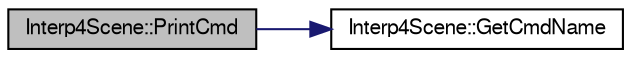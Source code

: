 digraph "Interp4Scene::PrintCmd"
{
  edge [fontname="FreeSans",fontsize="10",labelfontname="FreeSans",labelfontsize="10"];
  node [fontname="FreeSans",fontsize="10",shape=record];
  rankdir="LR";
  Node1 [label="Interp4Scene::PrintCmd",height=0.2,width=0.4,color="black", fillcolor="grey75", style="filled", fontcolor="black"];
  Node1 -> Node2 [color="midnightblue",fontsize="10",style="solid",fontname="FreeSans"];
  Node2 [label="Interp4Scene::GetCmdName",height=0.2,width=0.4,color="black", fillcolor="white", style="filled",URL="$class_interp4_scene.html#ab015d15e966c449b20a8f2b681ddd893",tooltip="Zwraca nazwę komendy. "];
}
